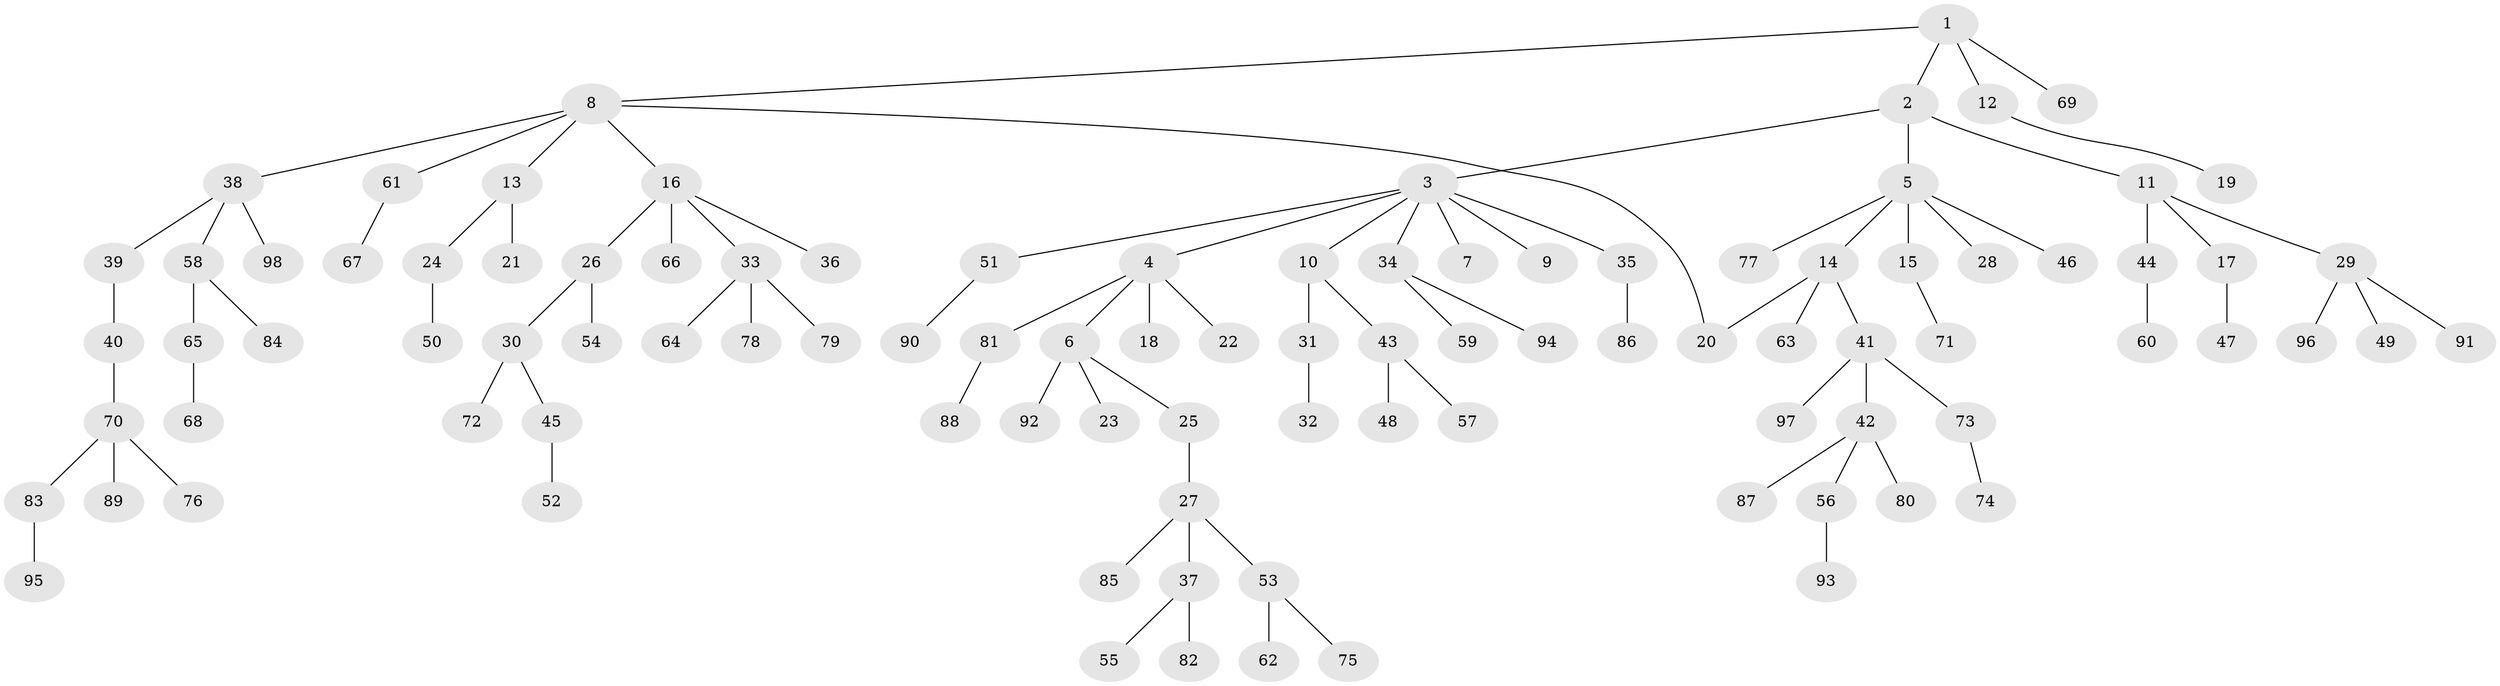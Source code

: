 // coarse degree distribution, {3: 0.2028985507246377, 4: 0.07246376811594203, 7: 0.014492753623188406, 5: 0.014492753623188406, 1: 0.5217391304347826, 6: 0.014492753623188406, 2: 0.15942028985507245}
// Generated by graph-tools (version 1.1) at 2025/48/03/04/25 22:48:59]
// undirected, 98 vertices, 98 edges
graph export_dot {
  node [color=gray90,style=filled];
  1;
  2;
  3;
  4;
  5;
  6;
  7;
  8;
  9;
  10;
  11;
  12;
  13;
  14;
  15;
  16;
  17;
  18;
  19;
  20;
  21;
  22;
  23;
  24;
  25;
  26;
  27;
  28;
  29;
  30;
  31;
  32;
  33;
  34;
  35;
  36;
  37;
  38;
  39;
  40;
  41;
  42;
  43;
  44;
  45;
  46;
  47;
  48;
  49;
  50;
  51;
  52;
  53;
  54;
  55;
  56;
  57;
  58;
  59;
  60;
  61;
  62;
  63;
  64;
  65;
  66;
  67;
  68;
  69;
  70;
  71;
  72;
  73;
  74;
  75;
  76;
  77;
  78;
  79;
  80;
  81;
  82;
  83;
  84;
  85;
  86;
  87;
  88;
  89;
  90;
  91;
  92;
  93;
  94;
  95;
  96;
  97;
  98;
  1 -- 2;
  1 -- 8;
  1 -- 12;
  1 -- 69;
  2 -- 3;
  2 -- 5;
  2 -- 11;
  3 -- 4;
  3 -- 7;
  3 -- 9;
  3 -- 10;
  3 -- 34;
  3 -- 35;
  3 -- 51;
  4 -- 6;
  4 -- 18;
  4 -- 22;
  4 -- 81;
  5 -- 14;
  5 -- 15;
  5 -- 28;
  5 -- 46;
  5 -- 77;
  6 -- 23;
  6 -- 25;
  6 -- 92;
  8 -- 13;
  8 -- 16;
  8 -- 20;
  8 -- 38;
  8 -- 61;
  10 -- 31;
  10 -- 43;
  11 -- 17;
  11 -- 29;
  11 -- 44;
  12 -- 19;
  13 -- 21;
  13 -- 24;
  14 -- 41;
  14 -- 63;
  14 -- 20;
  15 -- 71;
  16 -- 26;
  16 -- 33;
  16 -- 36;
  16 -- 66;
  17 -- 47;
  24 -- 50;
  25 -- 27;
  26 -- 30;
  26 -- 54;
  27 -- 37;
  27 -- 53;
  27 -- 85;
  29 -- 49;
  29 -- 91;
  29 -- 96;
  30 -- 45;
  30 -- 72;
  31 -- 32;
  33 -- 64;
  33 -- 78;
  33 -- 79;
  34 -- 59;
  34 -- 94;
  35 -- 86;
  37 -- 55;
  37 -- 82;
  38 -- 39;
  38 -- 58;
  38 -- 98;
  39 -- 40;
  40 -- 70;
  41 -- 42;
  41 -- 73;
  41 -- 97;
  42 -- 56;
  42 -- 80;
  42 -- 87;
  43 -- 48;
  43 -- 57;
  44 -- 60;
  45 -- 52;
  51 -- 90;
  53 -- 62;
  53 -- 75;
  56 -- 93;
  58 -- 65;
  58 -- 84;
  61 -- 67;
  65 -- 68;
  70 -- 76;
  70 -- 83;
  70 -- 89;
  73 -- 74;
  81 -- 88;
  83 -- 95;
}
